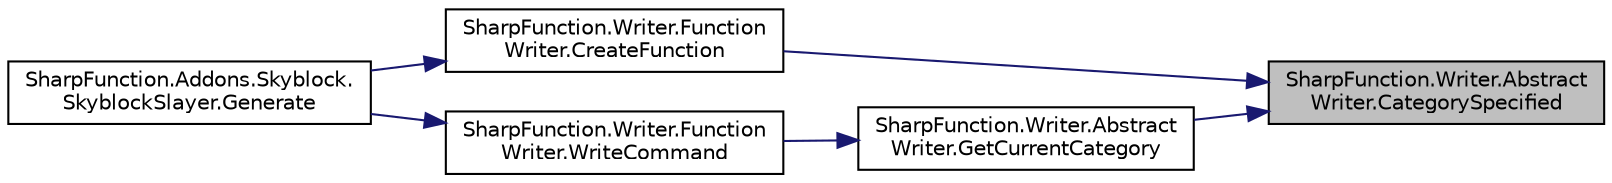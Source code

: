 digraph "SharpFunction.Writer.AbstractWriter.CategorySpecified"
{
 // LATEX_PDF_SIZE
  edge [fontname="Helvetica",fontsize="10",labelfontname="Helvetica",labelfontsize="10"];
  node [fontname="Helvetica",fontsize="10",shape=record];
  rankdir="RL";
  Node1 [label="SharpFunction.Writer.Abstract\lWriter.CategorySpecified",height=0.2,width=0.4,color="black", fillcolor="grey75", style="filled", fontcolor="black",tooltip="Checks whether the category is specified."];
  Node1 -> Node2 [dir="back",color="midnightblue",fontsize="10",style="solid",fontname="Helvetica"];
  Node2 [label="SharpFunction.Writer.Function\lWriter.CreateFunction",height=0.2,width=0.4,color="black", fillcolor="white", style="filled",URL="$class_sharp_function_1_1_writer_1_1_function_writer.html#a797a2773e0ae5bf46b20b57669122a23",tooltip="Creates an empty function with specified name in current working category.  Overwrites it if it exist..."];
  Node2 -> Node3 [dir="back",color="midnightblue",fontsize="10",style="solid",fontname="Helvetica"];
  Node3 [label="SharpFunction.Addons.Skyblock.\lSkyblockSlayer.Generate",height=0.2,width=0.4,color="black", fillcolor="white", style="filled",URL="$class_sharp_function_1_1_addons_1_1_skyblock_1_1_skyblock_slayer.html#ac7d9e7e6984ef528eb26ed95383a8d0b",tooltip="Generates all the required stuff for datapack"];
  Node1 -> Node4 [dir="back",color="midnightblue",fontsize="10",style="solid",fontname="Helvetica"];
  Node4 [label="SharpFunction.Writer.Abstract\lWriter.GetCurrentCategory",height=0.2,width=0.4,color="black", fillcolor="white", style="filled",URL="$class_sharp_function_1_1_writer_1_1_abstract_writer.html#a782e35906eae7eaa608b6c2f882c96aa",tooltip="Gets current category"];
  Node4 -> Node5 [dir="back",color="midnightblue",fontsize="10",style="solid",fontname="Helvetica"];
  Node5 [label="SharpFunction.Writer.Function\lWriter.WriteCommand",height=0.2,width=0.4,color="black", fillcolor="white", style="filled",URL="$class_sharp_function_1_1_writer_1_1_function_writer.html#acbcb482b36876cbc952443e3ed42da87",tooltip="Writes a simple command to function"];
  Node5 -> Node3 [dir="back",color="midnightblue",fontsize="10",style="solid",fontname="Helvetica"];
}
